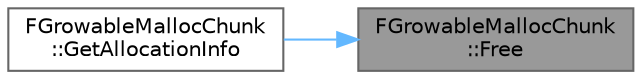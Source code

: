 digraph "FGrowableMallocChunk::Free"
{
 // INTERACTIVE_SVG=YES
 // LATEX_PDF_SIZE
  bgcolor="transparent";
  edge [fontname=Helvetica,fontsize=10,labelfontname=Helvetica,labelfontsize=10];
  node [fontname=Helvetica,fontsize=10,shape=box,height=0.2,width=0.4];
  rankdir="RL";
  Node1 [id="Node000001",label="FGrowableMallocChunk\l::Free",height=0.2,width=0.4,color="gray40", fillcolor="grey60", style="filled", fontcolor="black",tooltip=" "];
  Node1 -> Node2 [id="edge1_Node000001_Node000002",dir="back",color="steelblue1",style="solid",tooltip=" "];
  Node2 [id="Node000002",label="FGrowableMallocChunk\l::GetAllocationInfo",height=0.2,width=0.4,color="grey40", fillcolor="white", style="filled",URL="$d1/d68/classFGrowableMallocChunk.html#ad2e55546e3098965a77a57a3dd8591db",tooltip=" "];
}
